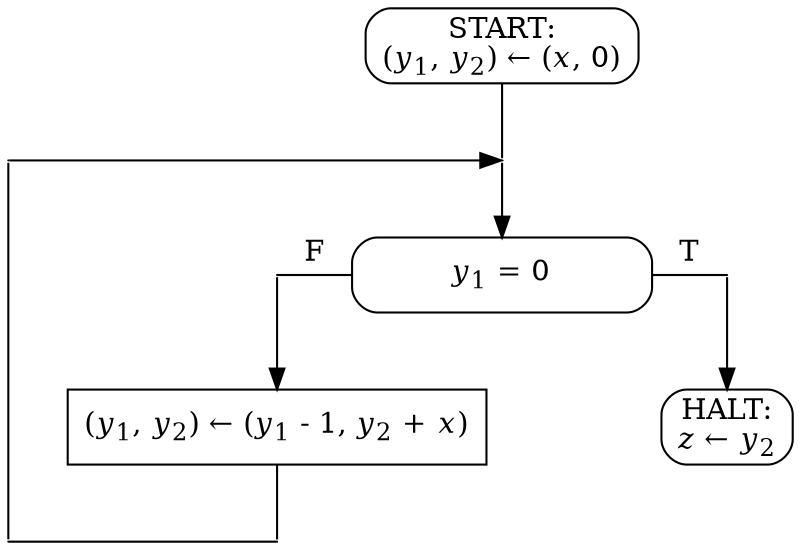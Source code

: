 digraph G{


/* nodes by levels */
node[shape=rectangle];
START[style=rounded, label=<START:<br/>(<i>y</i><sub>1</sub>, <i>y</i><sub>2</sub>) &larr; (<i>x</i>, 0)>];
COND[style=rounded, width=2, label=<<i>y</i><sub>1</sub> = 0>];
INCR[label=<(<i>y</i><sub>1</sub>, <i>y</i><sub>2</sub>) &larr; (<i>y</i><sub>1</sub> - 1, <i>y</i><sub>2</sub> + <i>x</i>)>];
HALT[style=rounded, label=<HALT:<br/><i>z</i> &larr; <i>y</i><sub>2</sub>>];

/* edges */
node [shape=point, width=0, label=""];
START -> p2 [arrowhead=none]; p2 -> COND [weight=8];
{ rank=same; p1 -> p2; }
p1 -> p5 [weight=8, arrowhead=none];
{ rank=same; p3 -> COND [label="F", arrowhead=none]; COND -> p4 [label="T", arrowhead=none]; }
p3 -> INCR [weight=8];
p4 -> HALT [weight=8];
{ rank=same; INCR; HALT; }
INCR -> p6 [weight=8, arrowhead=none];
{ rank=same; p5 -> p6 [arrowhead=none]; }
}
